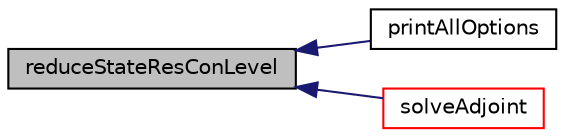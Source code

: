 digraph "reduceStateResConLevel"
{
  bgcolor="transparent";
  edge [fontname="Helvetica",fontsize="10",labelfontname="Helvetica",labelfontsize="10"];
  node [fontname="Helvetica",fontsize="10",shape=record];
  rankdir="LR";
  Node297 [label="reduceStateResConLevel",height=0.2,width=0.4,color="black", fillcolor="grey75", style="filled", fontcolor="black"];
  Node297 -> Node298 [dir="back",color="midnightblue",fontsize="10",style="solid",fontname="Helvetica"];
  Node298 [label="printAllOptions",height=0.2,width=0.4,color="black",URL="$classFoam_1_1DASolver.html#a967a69a9c61b3b15bc5419be87fcff08",tooltip="print all DAOption "];
  Node297 -> Node299 [dir="back",color="midnightblue",fontsize="10",style="solid",fontname="Helvetica"];
  Node299 [label="solveAdjoint",height=0.2,width=0.4,color="red",URL="$classFoam_1_1DASolver.html#a985af8c5b6d6bf478b8fd1d999865b47",tooltip="solve the adjoint linear equations "];
}
